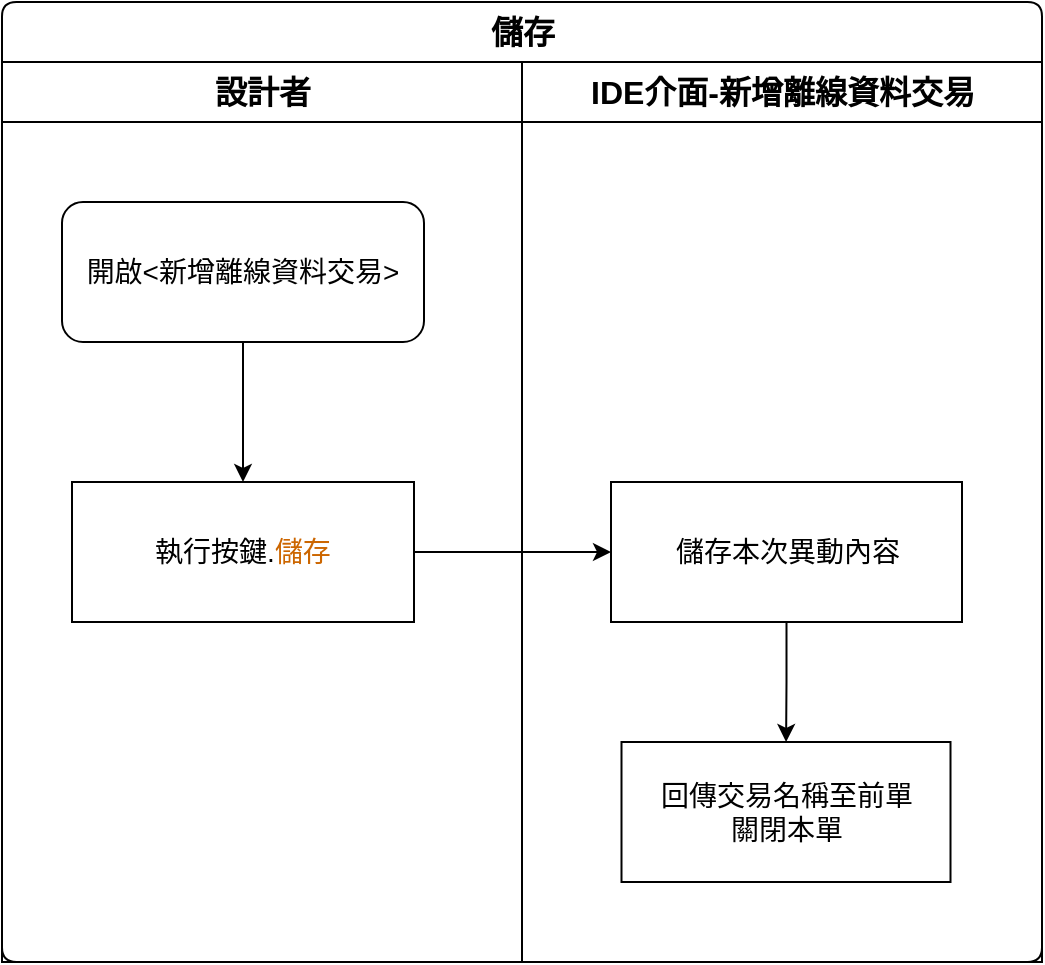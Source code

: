 <mxfile version="13.9.9" type="device" pages="2"><diagram id="3Y19X688Phg3QScnQScm" name="Save"><mxGraphModel dx="1086" dy="829" grid="1" gridSize="10" guides="1" tooltips="1" connect="1" arrows="1" fold="1" page="1" pageScale="1" pageWidth="827" pageHeight="1169" math="0" shadow="0"><root><mxCell id="fRejwtHcRJvRg6DhYXTt-0"/><mxCell id="fRejwtHcRJvRg6DhYXTt-1" parent="fRejwtHcRJvRg6DhYXTt-0"/><mxCell id="fRejwtHcRJvRg6DhYXTt-2" value="儲存" style="swimlane;html=1;childLayout=stackLayout;resizeParent=1;resizeParentMax=0;strokeWidth=1;fontSize=16;rounded=1;arcSize=8;startSize=30;" vertex="1" parent="fRejwtHcRJvRg6DhYXTt-1"><mxGeometry x="120" y="80" width="520" height="480" as="geometry"/></mxCell><mxCell id="fRejwtHcRJvRg6DhYXTt-3" style="edgeStyle=orthogonalEdgeStyle;rounded=0;orthogonalLoop=1;jettySize=auto;html=1;fontSize=14;" edge="1" parent="fRejwtHcRJvRg6DhYXTt-2" source="fRejwtHcRJvRg6DhYXTt-7" target="fRejwtHcRJvRg6DhYXTt-10"><mxGeometry relative="1" as="geometry"/></mxCell><mxCell id="fRejwtHcRJvRg6DhYXTt-4" value="設計者" style="swimlane;html=1;startSize=30;fontSize=16;strokeWidth=1;" vertex="1" parent="fRejwtHcRJvRg6DhYXTt-2"><mxGeometry y="30" width="260" height="450" as="geometry"/></mxCell><mxCell id="fRejwtHcRJvRg6DhYXTt-5" style="edgeStyle=orthogonalEdgeStyle;rounded=0;orthogonalLoop=1;jettySize=auto;html=1;fontSize=14;" edge="1" parent="fRejwtHcRJvRg6DhYXTt-4" source="fRejwtHcRJvRg6DhYXTt-6" target="fRejwtHcRJvRg6DhYXTt-7"><mxGeometry relative="1" as="geometry"/></mxCell><mxCell id="fRejwtHcRJvRg6DhYXTt-6" value="開啟&amp;lt;新增離線資料交易&amp;gt;" style="rounded=1;whiteSpace=wrap;html=1;strokeWidth=1;fontSize=14;" vertex="1" parent="fRejwtHcRJvRg6DhYXTt-4"><mxGeometry x="30" y="70" width="181" height="70" as="geometry"/></mxCell><mxCell id="fRejwtHcRJvRg6DhYXTt-7" value="執行按鍵.&lt;font color=&quot;#cc6600&quot;&gt;儲存&lt;/font&gt;" style="rounded=0;whiteSpace=wrap;html=1;strokeWidth=1;fontSize=14;" vertex="1" parent="fRejwtHcRJvRg6DhYXTt-4"><mxGeometry x="35" y="210" width="171" height="70" as="geometry"/></mxCell><mxCell id="fRejwtHcRJvRg6DhYXTt-8" value="IDE介面-新增離線資料交易" style="swimlane;html=1;startSize=30;fontSize=16;strokeWidth=1;" vertex="1" parent="fRejwtHcRJvRg6DhYXTt-2"><mxGeometry x="260" y="30" width="260" height="450" as="geometry"/></mxCell><mxCell id="fRejwtHcRJvRg6DhYXTt-9" style="edgeStyle=orthogonalEdgeStyle;rounded=0;orthogonalLoop=1;jettySize=auto;html=1;fontSize=14;" edge="1" parent="fRejwtHcRJvRg6DhYXTt-8" source="fRejwtHcRJvRg6DhYXTt-10" target="fRejwtHcRJvRg6DhYXTt-11"><mxGeometry relative="1" as="geometry"/></mxCell><mxCell id="fRejwtHcRJvRg6DhYXTt-10" value="儲存本次異動內容" style="rounded=0;whiteSpace=wrap;html=1;strokeWidth=1;fontSize=14;" vertex="1" parent="fRejwtHcRJvRg6DhYXTt-8"><mxGeometry x="44.5" y="210" width="175.5" height="70" as="geometry"/></mxCell><mxCell id="fRejwtHcRJvRg6DhYXTt-11" value="回傳交易名稱至前單&lt;br&gt;關閉本單" style="rounded=0;whiteSpace=wrap;html=1;strokeWidth=1;fontSize=14;" vertex="1" parent="fRejwtHcRJvRg6DhYXTt-8"><mxGeometry x="49.75" y="340" width="164.5" height="70" as="geometry"/></mxCell></root></mxGraphModel></diagram><diagram id="tYDEbF7_Hn0Qe2jXkKcT" name="第2頁"><mxGraphModel dx="1086" dy="829" grid="1" gridSize="10" guides="1" tooltips="1" connect="1" arrows="1" fold="1" page="1" pageScale="1" pageWidth="827" pageHeight="1169" math="0" shadow="0"><root><mxCell id="GjQswfKFVI9fSQvXiaXw-0"/><mxCell id="GjQswfKFVI9fSQvXiaXw-1" parent="GjQswfKFVI9fSQvXiaXw-0"/></root></mxGraphModel></diagram></mxfile>